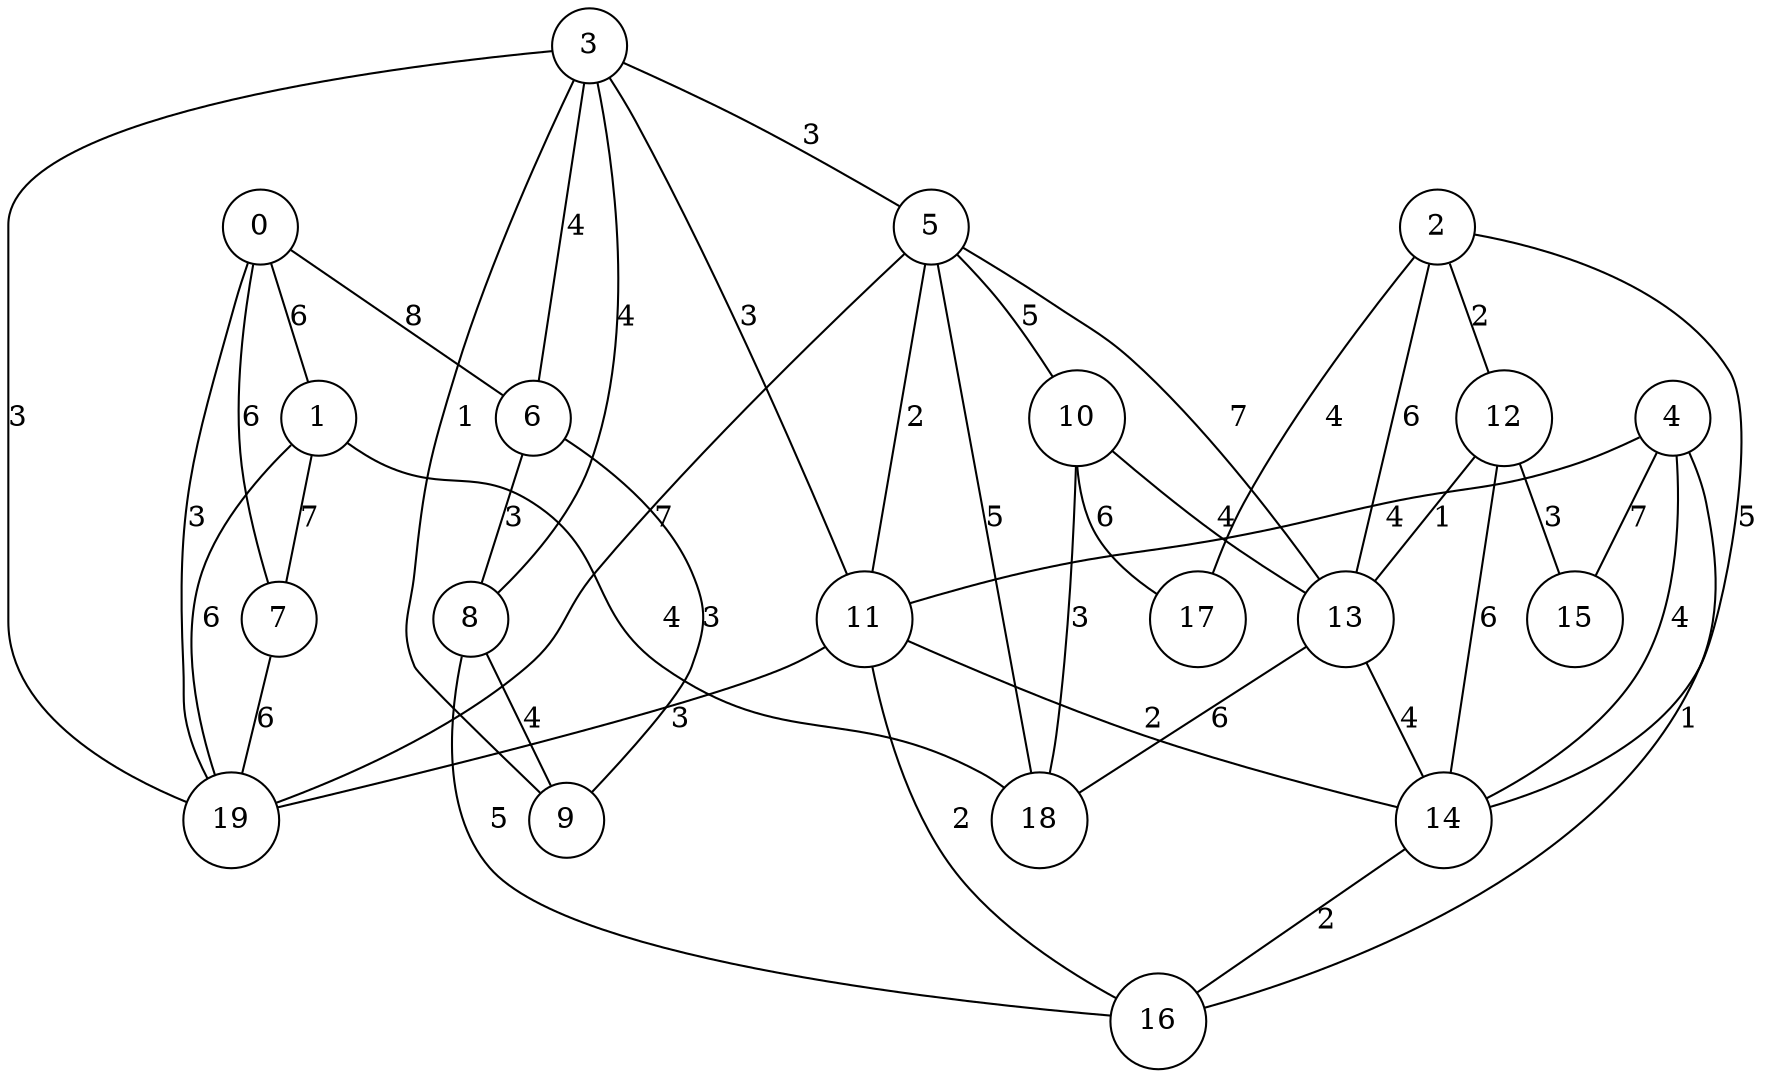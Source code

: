 graph qubit_interaction_graph {
    node [shape=circle];
    0 -- 19 [label=3];
    0 -- 1 [label=6];
    0 -- 7 [label=6];
    0 -- 6 [label=8];
    1 -- 18 [label=4];
    1 -- 7 [label=7];
    1 -- 19 [label=6];
    2 -- 14 [label=5];
    2 -- 13 [label=6];
    2 -- 17 [label=4];
    2 -- 12 [label=2];
    3 -- 9 [label=1];
    3 -- 11 [label=3];
    3 -- 8 [label=4];
    3 -- 6 [label=4];
    3 -- 19 [label=3];
    3 -- 5 [label=3];
    4 -- 11 [label=4];
    4 -- 15 [label=7];
    4 -- 14 [label=4];
    4 -- 16 [label=1];
    5 -- 18 [label=5];
    5 -- 10 [label=5];
    5 -- 19 [label=7];
    5 -- 13 [label=7];
    5 -- 11 [label=2];
    6 -- 8 [label=3];
    6 -- 9 [label=3];
    7 -- 19 [label=6];
    8 -- 9 [label=4];
    8 -- 16 [label=5];
    10 -- 18 [label=3];
    10 -- 13 [label=4];
    10 -- 17 [label=6];
    11 -- 14 [label=2];
    11 -- 16 [label=2];
    11 -- 19 [label=3];
    12 -- 15 [label=3];
    12 -- 14 [label=6];
    12 -- 13 [label=1];
    13 -- 18 [label=6];
    13 -- 14 [label=4];
    14 -- 16 [label=2];
}